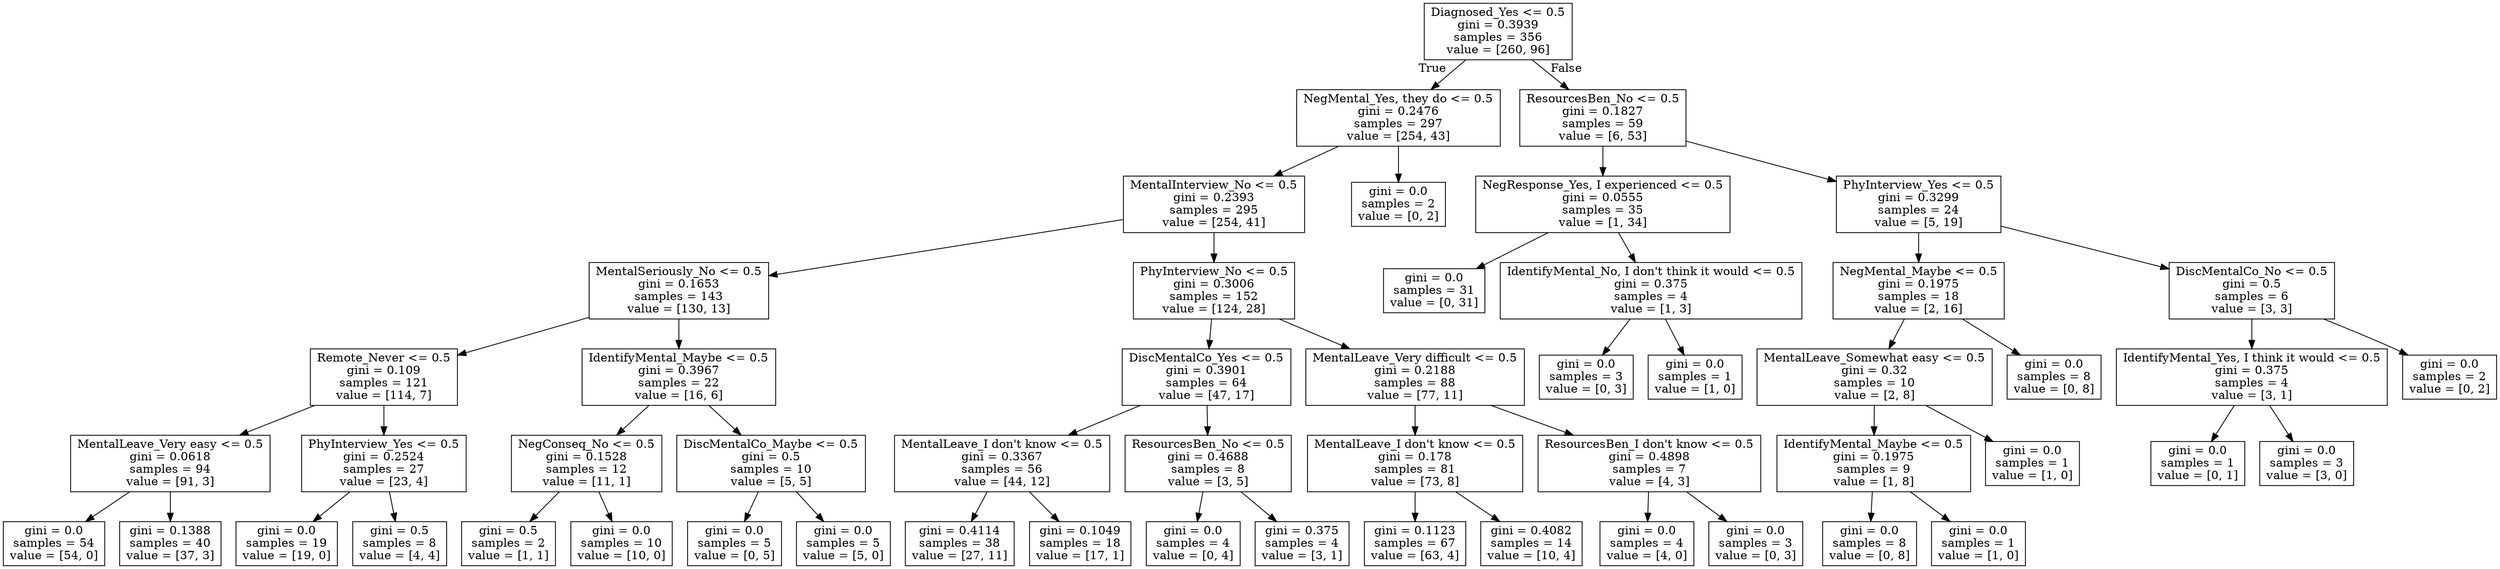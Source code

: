 digraph Tree {
node [shape=box] ;
0 [label="Diagnosed_Yes <= 0.5\ngini = 0.3939\nsamples = 356\nvalue = [260, 96]"] ;
1 [label="NegMental_Yes, they do <= 0.5\ngini = 0.2476\nsamples = 297\nvalue = [254, 43]"] ;
0 -> 1 [labeldistance=2.5, labelangle=45, headlabel="True"] ;
2 [label="MentalInterview_No <= 0.5\ngini = 0.2393\nsamples = 295\nvalue = [254, 41]"] ;
1 -> 2 ;
3 [label="MentalSeriously_No <= 0.5\ngini = 0.1653\nsamples = 143\nvalue = [130, 13]"] ;
2 -> 3 ;
4 [label="Remote_Never <= 0.5\ngini = 0.109\nsamples = 121\nvalue = [114, 7]"] ;
3 -> 4 ;
5 [label="MentalLeave_Very easy <= 0.5\ngini = 0.0618\nsamples = 94\nvalue = [91, 3]"] ;
4 -> 5 ;
6 [label="gini = 0.0\nsamples = 54\nvalue = [54, 0]"] ;
5 -> 6 ;
7 [label="gini = 0.1388\nsamples = 40\nvalue = [37, 3]"] ;
5 -> 7 ;
8 [label="PhyInterview_Yes <= 0.5\ngini = 0.2524\nsamples = 27\nvalue = [23, 4]"] ;
4 -> 8 ;
9 [label="gini = 0.0\nsamples = 19\nvalue = [19, 0]"] ;
8 -> 9 ;
10 [label="gini = 0.5\nsamples = 8\nvalue = [4, 4]"] ;
8 -> 10 ;
11 [label="IdentifyMental_Maybe <= 0.5\ngini = 0.3967\nsamples = 22\nvalue = [16, 6]"] ;
3 -> 11 ;
12 [label="NegConseq_No <= 0.5\ngini = 0.1528\nsamples = 12\nvalue = [11, 1]"] ;
11 -> 12 ;
13 [label="gini = 0.5\nsamples = 2\nvalue = [1, 1]"] ;
12 -> 13 ;
14 [label="gini = 0.0\nsamples = 10\nvalue = [10, 0]"] ;
12 -> 14 ;
15 [label="DiscMentalCo_Maybe <= 0.5\ngini = 0.5\nsamples = 10\nvalue = [5, 5]"] ;
11 -> 15 ;
16 [label="gini = 0.0\nsamples = 5\nvalue = [0, 5]"] ;
15 -> 16 ;
17 [label="gini = 0.0\nsamples = 5\nvalue = [5, 0]"] ;
15 -> 17 ;
18 [label="PhyInterview_No <= 0.5\ngini = 0.3006\nsamples = 152\nvalue = [124, 28]"] ;
2 -> 18 ;
19 [label="DiscMentalCo_Yes <= 0.5\ngini = 0.3901\nsamples = 64\nvalue = [47, 17]"] ;
18 -> 19 ;
20 [label="MentalLeave_I don't know <= 0.5\ngini = 0.3367\nsamples = 56\nvalue = [44, 12]"] ;
19 -> 20 ;
21 [label="gini = 0.4114\nsamples = 38\nvalue = [27, 11]"] ;
20 -> 21 ;
22 [label="gini = 0.1049\nsamples = 18\nvalue = [17, 1]"] ;
20 -> 22 ;
23 [label="ResourcesBen_No <= 0.5\ngini = 0.4688\nsamples = 8\nvalue = [3, 5]"] ;
19 -> 23 ;
24 [label="gini = 0.0\nsamples = 4\nvalue = [0, 4]"] ;
23 -> 24 ;
25 [label="gini = 0.375\nsamples = 4\nvalue = [3, 1]"] ;
23 -> 25 ;
26 [label="MentalLeave_Very difficult <= 0.5\ngini = 0.2188\nsamples = 88\nvalue = [77, 11]"] ;
18 -> 26 ;
27 [label="MentalLeave_I don't know <= 0.5\ngini = 0.178\nsamples = 81\nvalue = [73, 8]"] ;
26 -> 27 ;
28 [label="gini = 0.1123\nsamples = 67\nvalue = [63, 4]"] ;
27 -> 28 ;
29 [label="gini = 0.4082\nsamples = 14\nvalue = [10, 4]"] ;
27 -> 29 ;
30 [label="ResourcesBen_I don't know <= 0.5\ngini = 0.4898\nsamples = 7\nvalue = [4, 3]"] ;
26 -> 30 ;
31 [label="gini = 0.0\nsamples = 4\nvalue = [4, 0]"] ;
30 -> 31 ;
32 [label="gini = 0.0\nsamples = 3\nvalue = [0, 3]"] ;
30 -> 32 ;
33 [label="gini = 0.0\nsamples = 2\nvalue = [0, 2]"] ;
1 -> 33 ;
34 [label="ResourcesBen_No <= 0.5\ngini = 0.1827\nsamples = 59\nvalue = [6, 53]"] ;
0 -> 34 [labeldistance=2.5, labelangle=-45, headlabel="False"] ;
35 [label="NegResponse_Yes, I experienced <= 0.5\ngini = 0.0555\nsamples = 35\nvalue = [1, 34]"] ;
34 -> 35 ;
36 [label="gini = 0.0\nsamples = 31\nvalue = [0, 31]"] ;
35 -> 36 ;
37 [label="IdentifyMental_No, I don't think it would <= 0.5\ngini = 0.375\nsamples = 4\nvalue = [1, 3]"] ;
35 -> 37 ;
38 [label="gini = 0.0\nsamples = 3\nvalue = [0, 3]"] ;
37 -> 38 ;
39 [label="gini = 0.0\nsamples = 1\nvalue = [1, 0]"] ;
37 -> 39 ;
40 [label="PhyInterview_Yes <= 0.5\ngini = 0.3299\nsamples = 24\nvalue = [5, 19]"] ;
34 -> 40 ;
41 [label="NegMental_Maybe <= 0.5\ngini = 0.1975\nsamples = 18\nvalue = [2, 16]"] ;
40 -> 41 ;
42 [label="MentalLeave_Somewhat easy <= 0.5\ngini = 0.32\nsamples = 10\nvalue = [2, 8]"] ;
41 -> 42 ;
43 [label="IdentifyMental_Maybe <= 0.5\ngini = 0.1975\nsamples = 9\nvalue = [1, 8]"] ;
42 -> 43 ;
44 [label="gini = 0.0\nsamples = 8\nvalue = [0, 8]"] ;
43 -> 44 ;
45 [label="gini = 0.0\nsamples = 1\nvalue = [1, 0]"] ;
43 -> 45 ;
46 [label="gini = 0.0\nsamples = 1\nvalue = [1, 0]"] ;
42 -> 46 ;
47 [label="gini = 0.0\nsamples = 8\nvalue = [0, 8]"] ;
41 -> 47 ;
48 [label="DiscMentalCo_No <= 0.5\ngini = 0.5\nsamples = 6\nvalue = [3, 3]"] ;
40 -> 48 ;
49 [label="IdentifyMental_Yes, I think it would <= 0.5\ngini = 0.375\nsamples = 4\nvalue = [3, 1]"] ;
48 -> 49 ;
50 [label="gini = 0.0\nsamples = 1\nvalue = [0, 1]"] ;
49 -> 50 ;
51 [label="gini = 0.0\nsamples = 3\nvalue = [3, 0]"] ;
49 -> 51 ;
52 [label="gini = 0.0\nsamples = 2\nvalue = [0, 2]"] ;
48 -> 52 ;
}